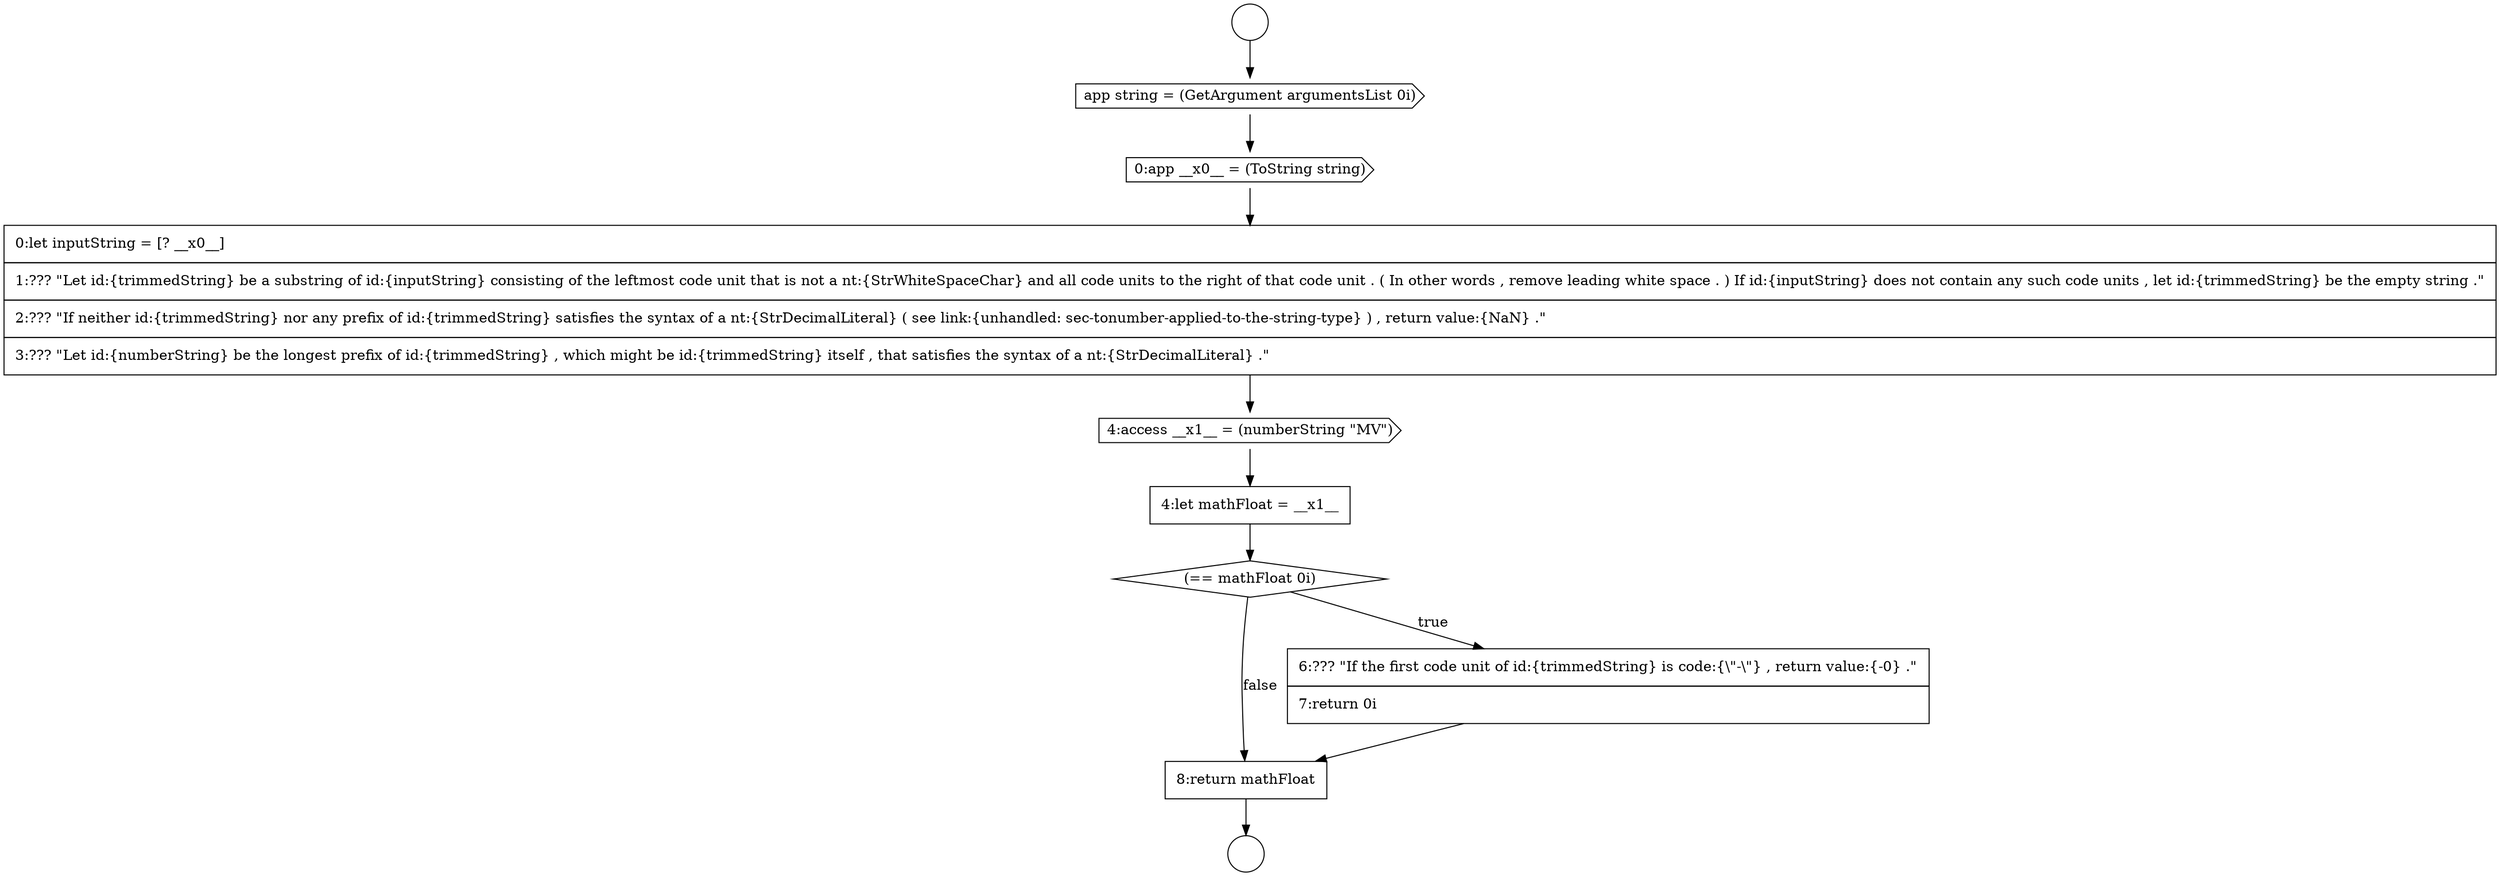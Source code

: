 digraph {
  node10189 [shape=cds, label=<<font color="black">0:app __x0__ = (ToString string)</font>> color="black" fillcolor="white" style=filled]
  node10195 [shape=none, margin=0, label=<<font color="black">
    <table border="0" cellborder="1" cellspacing="0" cellpadding="10">
      <tr><td align="left">8:return mathFloat</td></tr>
    </table>
  </font>> color="black" fillcolor="white" style=filled]
  node10190 [shape=none, margin=0, label=<<font color="black">
    <table border="0" cellborder="1" cellspacing="0" cellpadding="10">
      <tr><td align="left">0:let inputString = [? __x0__]</td></tr>
      <tr><td align="left">1:??? &quot;Let id:{trimmedString} be a substring of id:{inputString} consisting of the leftmost code unit that is not a nt:{StrWhiteSpaceChar} and all code units to the right of that code unit . ( In other words , remove leading white space . ) If id:{inputString} does not contain any such code units , let id:{trimmedString} be the empty string .&quot;</td></tr>
      <tr><td align="left">2:??? &quot;If neither id:{trimmedString} nor any prefix of id:{trimmedString} satisfies the syntax of a nt:{StrDecimalLiteral} ( see link:{unhandled: sec-tonumber-applied-to-the-string-type} ) , return value:{NaN} .&quot;</td></tr>
      <tr><td align="left">3:??? &quot;Let id:{numberString} be the longest prefix of id:{trimmedString} , which might be id:{trimmedString} itself , that satisfies the syntax of a nt:{StrDecimalLiteral} .&quot;</td></tr>
    </table>
  </font>> color="black" fillcolor="white" style=filled]
  node10194 [shape=none, margin=0, label=<<font color="black">
    <table border="0" cellborder="1" cellspacing="0" cellpadding="10">
      <tr><td align="left">6:??? &quot;If the first code unit of id:{trimmedString} is code:{\&quot;-\&quot;} , return value:{-0} .&quot;</td></tr>
      <tr><td align="left">7:return 0i</td></tr>
    </table>
  </font>> color="black" fillcolor="white" style=filled]
  node10186 [shape=circle label=" " color="black" fillcolor="white" style=filled]
  node10191 [shape=cds, label=<<font color="black">4:access __x1__ = (numberString &quot;MV&quot;)</font>> color="black" fillcolor="white" style=filled]
  node10193 [shape=diamond, label=<<font color="black">(== mathFloat 0i)</font>> color="black" fillcolor="white" style=filled]
  node10188 [shape=cds, label=<<font color="black">app string = (GetArgument argumentsList 0i)</font>> color="black" fillcolor="white" style=filled]
  node10187 [shape=circle label=" " color="black" fillcolor="white" style=filled]
  node10192 [shape=none, margin=0, label=<<font color="black">
    <table border="0" cellborder="1" cellspacing="0" cellpadding="10">
      <tr><td align="left">4:let mathFloat = __x1__</td></tr>
    </table>
  </font>> color="black" fillcolor="white" style=filled]
  node10186 -> node10188 [ color="black"]
  node10188 -> node10189 [ color="black"]
  node10193 -> node10194 [label=<<font color="black">true</font>> color="black"]
  node10193 -> node10195 [label=<<font color="black">false</font>> color="black"]
  node10191 -> node10192 [ color="black"]
  node10192 -> node10193 [ color="black"]
  node10194 -> node10195 [ color="black"]
  node10190 -> node10191 [ color="black"]
  node10195 -> node10187 [ color="black"]
  node10189 -> node10190 [ color="black"]
}
